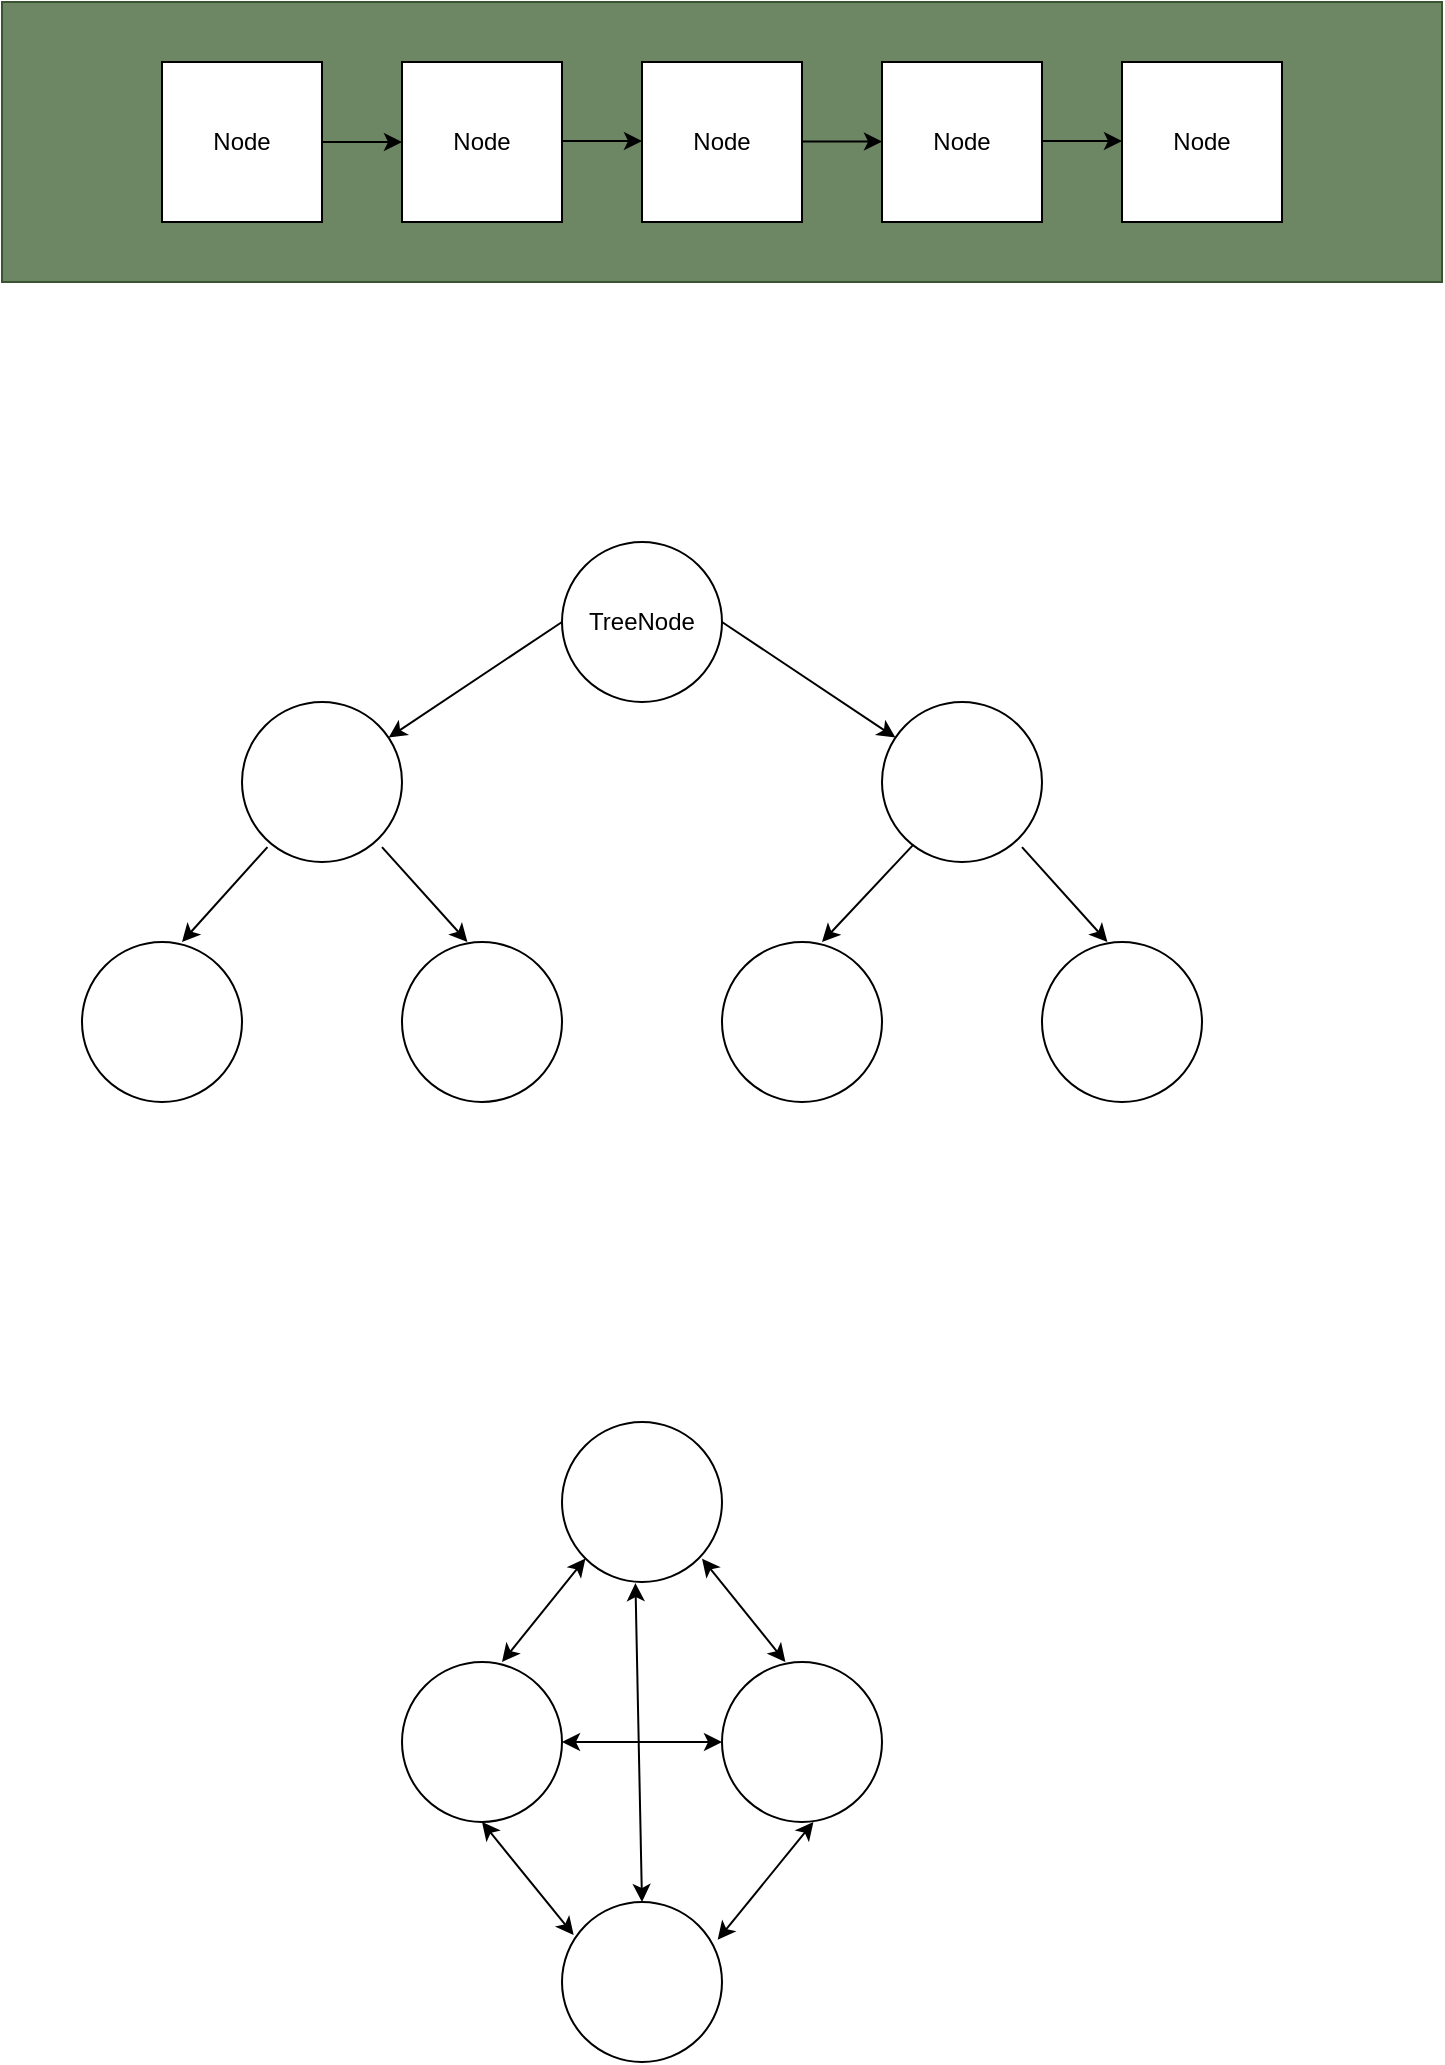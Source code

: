 <mxfile version="20.4.1" type="github">
  <diagram id="qRkt4Y1RNNpKCaW_8E0I" name="Page-1">
    <mxGraphModel dx="1422" dy="791" grid="1" gridSize="10" guides="1" tooltips="1" connect="1" arrows="1" fold="1" page="1" pageScale="1" pageWidth="850" pageHeight="1100" math="0" shadow="0">
      <root>
        <mxCell id="0" />
        <mxCell id="1" parent="0" />
        <mxCell id="WboviOallaujsfzrFde7-1" value="" style="rounded=0;whiteSpace=wrap;html=1;fillColor=#6d8764;strokeColor=#3A5431;fontColor=#ffffff;" vertex="1" parent="1">
          <mxGeometry x="40" y="10" width="720" height="140" as="geometry" />
        </mxCell>
        <mxCell id="pceAAc0VWWeZ7ACtFp88-1" value="Node" style="whiteSpace=wrap;html=1;aspect=fixed;" parent="1" vertex="1">
          <mxGeometry x="120" y="40" width="80" height="80" as="geometry" />
        </mxCell>
        <mxCell id="pceAAc0VWWeZ7ACtFp88-2" value="Node" style="whiteSpace=wrap;html=1;aspect=fixed;" parent="1" vertex="1">
          <mxGeometry x="240" y="40" width="80" height="80" as="geometry" />
        </mxCell>
        <mxCell id="pceAAc0VWWeZ7ACtFp88-3" value="Node" style="whiteSpace=wrap;html=1;aspect=fixed;" parent="1" vertex="1">
          <mxGeometry x="360" y="40" width="80" height="80" as="geometry" />
        </mxCell>
        <mxCell id="pceAAc0VWWeZ7ACtFp88-4" value="Node" style="whiteSpace=wrap;html=1;aspect=fixed;" parent="1" vertex="1">
          <mxGeometry x="480" y="40" width="80" height="80" as="geometry" />
        </mxCell>
        <mxCell id="pceAAc0VWWeZ7ACtFp88-5" value="Node" style="whiteSpace=wrap;html=1;aspect=fixed;" parent="1" vertex="1">
          <mxGeometry x="600" y="40" width="80" height="80" as="geometry" />
        </mxCell>
        <mxCell id="pceAAc0VWWeZ7ACtFp88-7" value="" style="endArrow=classic;html=1;rounded=0;entryX=0;entryY=0.5;entryDx=0;entryDy=0;" parent="1" target="pceAAc0VWWeZ7ACtFp88-2" edge="1">
          <mxGeometry width="50" height="50" relative="1" as="geometry">
            <mxPoint x="200" y="80" as="sourcePoint" />
            <mxPoint x="250" y="30" as="targetPoint" />
          </mxGeometry>
        </mxCell>
        <mxCell id="pceAAc0VWWeZ7ACtFp88-8" value="" style="endArrow=classic;html=1;rounded=0;entryX=0;entryY=0.5;entryDx=0;entryDy=0;" parent="1" edge="1">
          <mxGeometry width="50" height="50" relative="1" as="geometry">
            <mxPoint x="320" y="79.5" as="sourcePoint" />
            <mxPoint x="360" y="79.5" as="targetPoint" />
          </mxGeometry>
        </mxCell>
        <mxCell id="pceAAc0VWWeZ7ACtFp88-9" value="" style="endArrow=classic;html=1;rounded=0;entryX=0;entryY=0.5;entryDx=0;entryDy=0;" parent="1" edge="1">
          <mxGeometry width="50" height="50" relative="1" as="geometry">
            <mxPoint x="440" y="79.8" as="sourcePoint" />
            <mxPoint x="480" y="79.8" as="targetPoint" />
          </mxGeometry>
        </mxCell>
        <mxCell id="pceAAc0VWWeZ7ACtFp88-10" value="" style="endArrow=classic;html=1;rounded=0;entryX=0;entryY=0.5;entryDx=0;entryDy=0;" parent="1" edge="1">
          <mxGeometry width="50" height="50" relative="1" as="geometry">
            <mxPoint x="560" y="79.5" as="sourcePoint" />
            <mxPoint x="600" y="79.5" as="targetPoint" />
          </mxGeometry>
        </mxCell>
        <mxCell id="pceAAc0VWWeZ7ACtFp88-11" value="&lt;div&gt;TreeNode&lt;/div&gt;" style="ellipse;whiteSpace=wrap;html=1;aspect=fixed;" parent="1" vertex="1">
          <mxGeometry x="320" y="280" width="80" height="80" as="geometry" />
        </mxCell>
        <mxCell id="pceAAc0VWWeZ7ACtFp88-14" value="" style="ellipse;whiteSpace=wrap;html=1;aspect=fixed;" parent="1" vertex="1">
          <mxGeometry x="160" y="360" width="80" height="80" as="geometry" />
        </mxCell>
        <mxCell id="pceAAc0VWWeZ7ACtFp88-15" value="" style="ellipse;whiteSpace=wrap;html=1;aspect=fixed;" parent="1" vertex="1">
          <mxGeometry x="480" y="360" width="80" height="80" as="geometry" />
        </mxCell>
        <mxCell id="pceAAc0VWWeZ7ACtFp88-16" value="" style="ellipse;whiteSpace=wrap;html=1;aspect=fixed;" parent="1" vertex="1">
          <mxGeometry x="80" y="480" width="80" height="80" as="geometry" />
        </mxCell>
        <mxCell id="pceAAc0VWWeZ7ACtFp88-17" value="" style="ellipse;whiteSpace=wrap;html=1;aspect=fixed;" parent="1" vertex="1">
          <mxGeometry x="240" y="480" width="80" height="80" as="geometry" />
        </mxCell>
        <mxCell id="pceAAc0VWWeZ7ACtFp88-18" value="" style="ellipse;whiteSpace=wrap;html=1;aspect=fixed;" parent="1" vertex="1">
          <mxGeometry x="560" y="480" width="80" height="80" as="geometry" />
        </mxCell>
        <mxCell id="pceAAc0VWWeZ7ACtFp88-19" value="" style="ellipse;whiteSpace=wrap;html=1;aspect=fixed;" parent="1" vertex="1">
          <mxGeometry x="400" y="480" width="80" height="80" as="geometry" />
        </mxCell>
        <mxCell id="pceAAc0VWWeZ7ACtFp88-20" value="" style="endArrow=classic;html=1;rounded=0;exitX=0;exitY=0.5;exitDx=0;exitDy=0;" parent="1" source="pceAAc0VWWeZ7ACtFp88-11" target="pceAAc0VWWeZ7ACtFp88-14" edge="1">
          <mxGeometry width="50" height="50" relative="1" as="geometry">
            <mxPoint x="255" y="360" as="sourcePoint" />
            <mxPoint x="250" y="410" as="targetPoint" />
          </mxGeometry>
        </mxCell>
        <mxCell id="pceAAc0VWWeZ7ACtFp88-21" value="" style="endArrow=classic;html=1;rounded=0;exitX=1;exitY=0.5;exitDx=0;exitDy=0;" parent="1" source="pceAAc0VWWeZ7ACtFp88-11" target="pceAAc0VWWeZ7ACtFp88-15" edge="1">
          <mxGeometry width="50" height="50" relative="1" as="geometry">
            <mxPoint x="400.004" y="330.0" as="sourcePoint" />
            <mxPoint x="484.87" y="375.736" as="targetPoint" />
          </mxGeometry>
        </mxCell>
        <mxCell id="pceAAc0VWWeZ7ACtFp88-23" value="" style="endArrow=classic;html=1;rounded=0;exitX=0.159;exitY=0.907;exitDx=0;exitDy=0;exitPerimeter=0;" parent="1" source="pceAAc0VWWeZ7ACtFp88-14" edge="1">
          <mxGeometry width="50" height="50" relative="1" as="geometry">
            <mxPoint x="214.87" y="434.26" as="sourcePoint" />
            <mxPoint x="130" y="480" as="targetPoint" />
          </mxGeometry>
        </mxCell>
        <mxCell id="pceAAc0VWWeZ7ACtFp88-24" value="" style="endArrow=classic;html=1;rounded=0;exitX=0.195;exitY=0.893;exitDx=0;exitDy=0;exitPerimeter=0;" parent="1" source="pceAAc0VWWeZ7ACtFp88-15" edge="1">
          <mxGeometry width="50" height="50" relative="1" as="geometry">
            <mxPoint x="492.72" y="432.56" as="sourcePoint" />
            <mxPoint x="450.004" y="479.996" as="targetPoint" />
          </mxGeometry>
        </mxCell>
        <mxCell id="pceAAc0VWWeZ7ACtFp88-25" value="" style="endArrow=classic;html=1;rounded=0;exitX=0.159;exitY=0.907;exitDx=0;exitDy=0;exitPerimeter=0;" parent="1" edge="1">
          <mxGeometry width="50" height="50" relative="1" as="geometry">
            <mxPoint x="230" y="432.56" as="sourcePoint" />
            <mxPoint x="272.72" y="480.0" as="targetPoint" />
          </mxGeometry>
        </mxCell>
        <mxCell id="pceAAc0VWWeZ7ACtFp88-28" value="" style="endArrow=classic;html=1;rounded=0;exitX=0.159;exitY=0.907;exitDx=0;exitDy=0;exitPerimeter=0;" parent="1" edge="1">
          <mxGeometry width="50" height="50" relative="1" as="geometry">
            <mxPoint x="550" y="432.56" as="sourcePoint" />
            <mxPoint x="592.72" y="480.0" as="targetPoint" />
          </mxGeometry>
        </mxCell>
        <mxCell id="pceAAc0VWWeZ7ACtFp88-29" value="" style="ellipse;whiteSpace=wrap;html=1;aspect=fixed;" parent="1" vertex="1">
          <mxGeometry x="320" y="720" width="80" height="80" as="geometry" />
        </mxCell>
        <mxCell id="pceAAc0VWWeZ7ACtFp88-30" value="" style="ellipse;whiteSpace=wrap;html=1;aspect=fixed;" parent="1" vertex="1">
          <mxGeometry x="240" y="840" width="80" height="80" as="geometry" />
        </mxCell>
        <mxCell id="pceAAc0VWWeZ7ACtFp88-31" value="" style="ellipse;whiteSpace=wrap;html=1;aspect=fixed;" parent="1" vertex="1">
          <mxGeometry x="400" y="840" width="80" height="80" as="geometry" />
        </mxCell>
        <mxCell id="pceAAc0VWWeZ7ACtFp88-35" value="" style="endArrow=classic;startArrow=classic;html=1;rounded=0;entryX=0;entryY=1;entryDx=0;entryDy=0;" parent="1" target="pceAAc0VWWeZ7ACtFp88-29" edge="1">
          <mxGeometry width="50" height="50" relative="1" as="geometry">
            <mxPoint x="290" y="840" as="sourcePoint" />
            <mxPoint x="340" y="790" as="targetPoint" />
          </mxGeometry>
        </mxCell>
        <mxCell id="pceAAc0VWWeZ7ACtFp88-36" value="" style="endArrow=classic;startArrow=classic;html=1;rounded=0;entryX=0;entryY=1;entryDx=0;entryDy=0;" parent="1" edge="1">
          <mxGeometry width="50" height="50" relative="1" as="geometry">
            <mxPoint x="431.716" y="840" as="sourcePoint" />
            <mxPoint x="390.0" y="788.284" as="targetPoint" />
          </mxGeometry>
        </mxCell>
        <mxCell id="pceAAc0VWWeZ7ACtFp88-39" value="" style="endArrow=classic;startArrow=classic;html=1;rounded=0;entryX=1;entryY=0.5;entryDx=0;entryDy=0;exitX=0;exitY=0.5;exitDx=0;exitDy=0;" parent="1" source="pceAAc0VWWeZ7ACtFp88-31" target="pceAAc0VWWeZ7ACtFp88-30" edge="1">
          <mxGeometry width="50" height="50" relative="1" as="geometry">
            <mxPoint x="380.856" y="905.86" as="sourcePoint" />
            <mxPoint x="339.14" y="854.144" as="targetPoint" />
          </mxGeometry>
        </mxCell>
        <mxCell id="pceAAc0VWWeZ7ACtFp88-40" value="" style="ellipse;whiteSpace=wrap;html=1;aspect=fixed;" parent="1" vertex="1">
          <mxGeometry x="320" y="960" width="80" height="80" as="geometry" />
        </mxCell>
        <mxCell id="pceAAc0VWWeZ7ACtFp88-41" value="" style="endArrow=classic;startArrow=classic;html=1;rounded=0;entryX=0;entryY=1;entryDx=0;entryDy=0;exitX=0.073;exitY=0.207;exitDx=0;exitDy=0;exitPerimeter=0;" parent="1" source="pceAAc0VWWeZ7ACtFp88-40" edge="1">
          <mxGeometry width="50" height="50" relative="1" as="geometry">
            <mxPoint x="321.716" y="971.72" as="sourcePoint" />
            <mxPoint x="280.0" y="920.004" as="targetPoint" />
          </mxGeometry>
        </mxCell>
        <mxCell id="pceAAc0VWWeZ7ACtFp88-42" value="" style="endArrow=classic;startArrow=classic;html=1;rounded=0;entryX=0;entryY=1;entryDx=0;entryDy=0;exitX=0.973;exitY=0.236;exitDx=0;exitDy=0;exitPerimeter=0;" parent="1" source="pceAAc0VWWeZ7ACtFp88-40" edge="1">
          <mxGeometry width="50" height="50" relative="1" as="geometry">
            <mxPoint x="404" y="971.72" as="sourcePoint" />
            <mxPoint x="445.716" y="920.004" as="targetPoint" />
          </mxGeometry>
        </mxCell>
        <mxCell id="pceAAc0VWWeZ7ACtFp88-43" value="" style="endArrow=classic;startArrow=classic;html=1;rounded=0;entryX=0.459;entryY=1.007;entryDx=0;entryDy=0;entryPerimeter=0;exitX=0.5;exitY=0;exitDx=0;exitDy=0;" parent="1" source="pceAAc0VWWeZ7ACtFp88-40" target="pceAAc0VWWeZ7ACtFp88-29" edge="1">
          <mxGeometry width="50" height="50" relative="1" as="geometry">
            <mxPoint x="380.856" y="871.72" as="sourcePoint" />
            <mxPoint x="339.14" y="820.004" as="targetPoint" />
          </mxGeometry>
        </mxCell>
      </root>
    </mxGraphModel>
  </diagram>
</mxfile>
